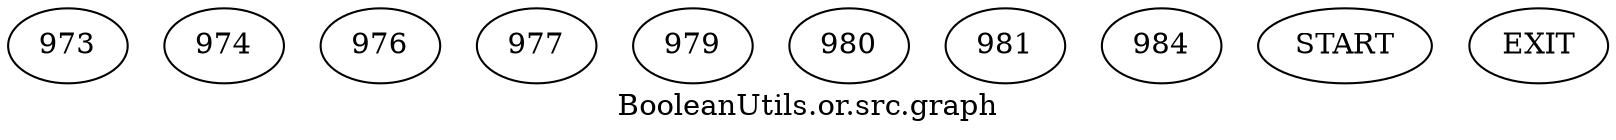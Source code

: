 /* --------------------------------------------------- */
/* Generated by Dr. Garbage Control Flow Graph Factory */
/* http://www.drgarbage.com                            */
/* Version: 4.5.0.201508311741                         */
/* Retrieved on: 2020-01-06 14:10:42.268               */
/* --------------------------------------------------- */
digraph "BooleanUtils.or.src.graph" {
 graph [label="BooleanUtils.or.src.graph"];
 2 [label="973" ]
 3 [label="974" ]
 4 [label="976" ]
 5 [label="977" ]
 6 [label="979" ]
 7 [label="980" ]
 8 [label="981" ]
 9 [label="984" ]
 10 [label="START" ]
 11 [label="EXIT" ]
 10  2
 2  3
 2  4
 4  5
 4  6
 7  6
 6  7
 7  8
 6  9
 3  11
 5  11
 8  11
 9  11
}
